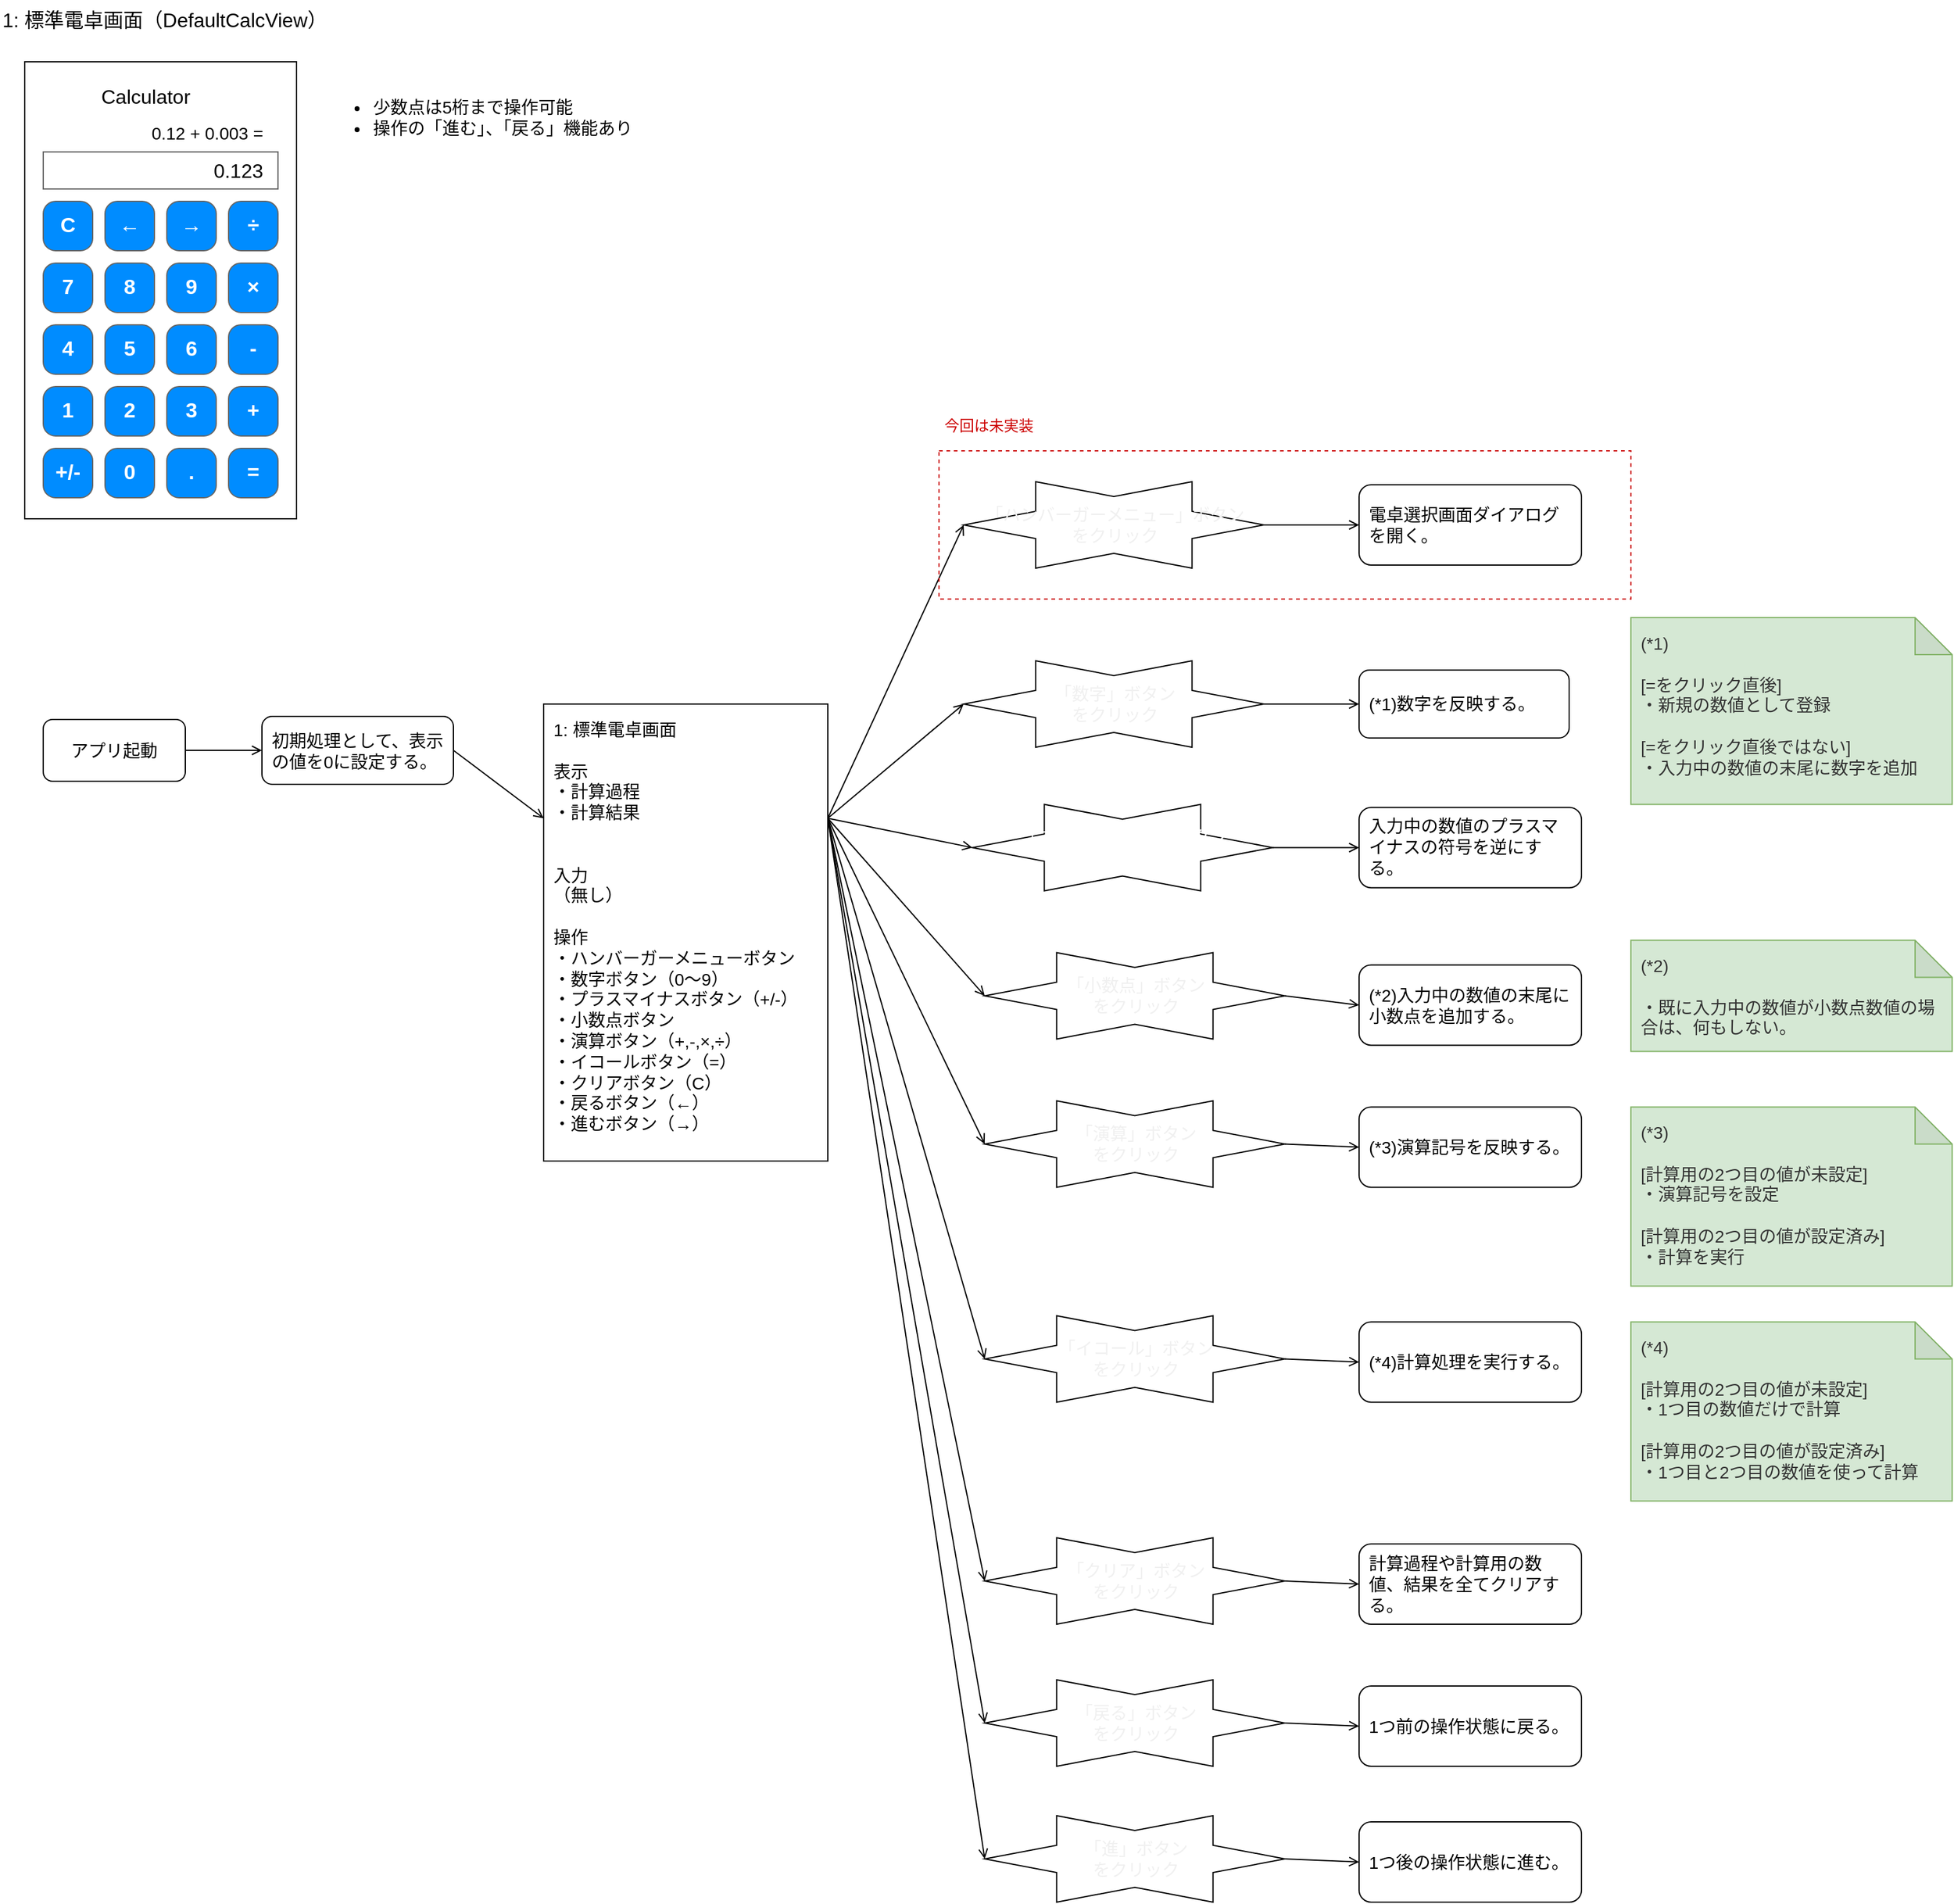 <mxfile>
    <diagram id="Mt2VS-fp84buWHTQqZdh" name="ページ1">
        <mxGraphModel dx="1993" dy="1133" grid="1" gridSize="10" guides="1" tooltips="1" connect="1" arrows="1" fold="1" page="1" pageScale="1" pageWidth="1654" pageHeight="1169" background="none" math="0" shadow="0">
            <root>
                <mxCell id="0"/>
                <mxCell id="1" parent="0"/>
                <mxCell id="3" value="1: 標準電卓画面（DefaultCalcView）" style="text;html=1;align=left;verticalAlign=top;whiteSpace=wrap;rounded=0;labelPosition=center;verticalLabelPosition=middle;fontSize=16;" parent="1" vertex="1">
                    <mxGeometry x="40" y="40" width="330" height="40" as="geometry"/>
                </mxCell>
                <mxCell id="4" value="C" style="strokeWidth=1;shadow=0;dashed=0;align=center;html=1;shape=mxgraph.mockup.buttons.button;strokeColor=#666666;fontColor=#ffffff;mainText=;buttonStyle=round;fontSize=17;fontStyle=1;fillColor=#008cff;whiteSpace=wrap;" parent="1" vertex="1">
                    <mxGeometry x="75" y="203" width="40" height="40" as="geometry"/>
                </mxCell>
                <mxCell id="5" value="←" style="strokeWidth=1;shadow=0;dashed=0;align=center;html=1;shape=mxgraph.mockup.buttons.button;strokeColor=#666666;fontColor=#ffffff;mainText=;buttonStyle=round;fontSize=17;fontStyle=1;fillColor=#008cff;whiteSpace=wrap;" parent="1" vertex="1">
                    <mxGeometry x="125" y="203" width="40" height="40" as="geometry"/>
                </mxCell>
                <mxCell id="6" value="→" style="strokeWidth=1;shadow=0;dashed=0;align=center;html=1;shape=mxgraph.mockup.buttons.button;strokeColor=#666666;fontColor=#ffffff;mainText=;buttonStyle=round;fontSize=17;fontStyle=1;fillColor=#008cff;whiteSpace=wrap;" parent="1" vertex="1">
                    <mxGeometry x="175" y="203" width="40" height="40" as="geometry"/>
                </mxCell>
                <mxCell id="7" value="÷" style="strokeWidth=1;shadow=0;dashed=0;align=center;html=1;shape=mxgraph.mockup.buttons.button;strokeColor=#666666;fontColor=#ffffff;mainText=;buttonStyle=round;fontSize=17;fontStyle=1;fillColor=#008cff;whiteSpace=wrap;" parent="1" vertex="1">
                    <mxGeometry x="225" y="203" width="40" height="40" as="geometry"/>
                </mxCell>
                <mxCell id="8" value="7" style="strokeWidth=1;shadow=0;dashed=0;align=center;html=1;shape=mxgraph.mockup.buttons.button;strokeColor=#666666;fontColor=#ffffff;mainText=;buttonStyle=round;fontSize=17;fontStyle=1;fillColor=#008cff;whiteSpace=wrap;" parent="1" vertex="1">
                    <mxGeometry x="75" y="253" width="40" height="40" as="geometry"/>
                </mxCell>
                <mxCell id="9" value="8" style="strokeWidth=1;shadow=0;dashed=0;align=center;html=1;shape=mxgraph.mockup.buttons.button;strokeColor=#666666;fontColor=#ffffff;mainText=;buttonStyle=round;fontSize=17;fontStyle=1;fillColor=#008cff;whiteSpace=wrap;" parent="1" vertex="1">
                    <mxGeometry x="125" y="253" width="40" height="40" as="geometry"/>
                </mxCell>
                <mxCell id="10" value="9" style="strokeWidth=1;shadow=0;dashed=0;align=center;html=1;shape=mxgraph.mockup.buttons.button;strokeColor=#666666;fontColor=#ffffff;mainText=;buttonStyle=round;fontSize=17;fontStyle=1;fillColor=#008cff;whiteSpace=wrap;" parent="1" vertex="1">
                    <mxGeometry x="175" y="253" width="40" height="40" as="geometry"/>
                </mxCell>
                <mxCell id="11" value="×" style="strokeWidth=1;shadow=0;dashed=0;align=center;html=1;shape=mxgraph.mockup.buttons.button;strokeColor=#666666;fontColor=#ffffff;mainText=;buttonStyle=round;fontSize=17;fontStyle=1;fillColor=#008cff;whiteSpace=wrap;" parent="1" vertex="1">
                    <mxGeometry x="225" y="253" width="40" height="40" as="geometry"/>
                </mxCell>
                <mxCell id="12" value="4" style="strokeWidth=1;shadow=0;dashed=0;align=center;html=1;shape=mxgraph.mockup.buttons.button;strokeColor=#666666;fontColor=#ffffff;mainText=;buttonStyle=round;fontSize=17;fontStyle=1;fillColor=#008cff;whiteSpace=wrap;" parent="1" vertex="1">
                    <mxGeometry x="75" y="303" width="40" height="40" as="geometry"/>
                </mxCell>
                <mxCell id="13" value="5" style="strokeWidth=1;shadow=0;dashed=0;align=center;html=1;shape=mxgraph.mockup.buttons.button;strokeColor=#666666;fontColor=#ffffff;mainText=;buttonStyle=round;fontSize=17;fontStyle=1;fillColor=#008cff;whiteSpace=wrap;" parent="1" vertex="1">
                    <mxGeometry x="125" y="303" width="40" height="40" as="geometry"/>
                </mxCell>
                <mxCell id="14" value="6" style="strokeWidth=1;shadow=0;dashed=0;align=center;html=1;shape=mxgraph.mockup.buttons.button;strokeColor=#666666;fontColor=#ffffff;mainText=;buttonStyle=round;fontSize=17;fontStyle=1;fillColor=#008cff;whiteSpace=wrap;" parent="1" vertex="1">
                    <mxGeometry x="175" y="303" width="40" height="40" as="geometry"/>
                </mxCell>
                <mxCell id="15" value="-" style="strokeWidth=1;shadow=0;dashed=0;align=center;html=1;shape=mxgraph.mockup.buttons.button;strokeColor=#666666;fontColor=#ffffff;mainText=;buttonStyle=round;fontSize=17;fontStyle=1;fillColor=#008cff;whiteSpace=wrap;" parent="1" vertex="1">
                    <mxGeometry x="225" y="303" width="40" height="40" as="geometry"/>
                </mxCell>
                <mxCell id="16" value="1" style="strokeWidth=1;shadow=0;dashed=0;align=center;html=1;shape=mxgraph.mockup.buttons.button;strokeColor=#666666;fontColor=#ffffff;mainText=;buttonStyle=round;fontSize=17;fontStyle=1;fillColor=#008cff;whiteSpace=wrap;" parent="1" vertex="1">
                    <mxGeometry x="75" y="353" width="40" height="40" as="geometry"/>
                </mxCell>
                <mxCell id="17" value="2" style="strokeWidth=1;shadow=0;dashed=0;align=center;html=1;shape=mxgraph.mockup.buttons.button;strokeColor=#666666;fontColor=#ffffff;mainText=;buttonStyle=round;fontSize=17;fontStyle=1;fillColor=#008cff;whiteSpace=wrap;" parent="1" vertex="1">
                    <mxGeometry x="125" y="353" width="40" height="40" as="geometry"/>
                </mxCell>
                <mxCell id="18" value="3" style="strokeWidth=1;shadow=0;dashed=0;align=center;html=1;shape=mxgraph.mockup.buttons.button;strokeColor=#666666;fontColor=#ffffff;mainText=;buttonStyle=round;fontSize=17;fontStyle=1;fillColor=#008cff;whiteSpace=wrap;" parent="1" vertex="1">
                    <mxGeometry x="175" y="353" width="40" height="40" as="geometry"/>
                </mxCell>
                <mxCell id="19" value="+" style="strokeWidth=1;shadow=0;dashed=0;align=center;html=1;shape=mxgraph.mockup.buttons.button;strokeColor=#666666;fontColor=#ffffff;mainText=;buttonStyle=round;fontSize=17;fontStyle=1;fillColor=#008cff;whiteSpace=wrap;" parent="1" vertex="1">
                    <mxGeometry x="225" y="353" width="40" height="40" as="geometry"/>
                </mxCell>
                <mxCell id="20" value="+/-" style="strokeWidth=1;shadow=0;dashed=0;align=center;html=1;shape=mxgraph.mockup.buttons.button;strokeColor=#666666;fontColor=#ffffff;mainText=;buttonStyle=round;fontSize=17;fontStyle=1;fillColor=#008cff;whiteSpace=wrap;" parent="1" vertex="1">
                    <mxGeometry x="75" y="403" width="40" height="40" as="geometry"/>
                </mxCell>
                <mxCell id="21" value="0" style="strokeWidth=1;shadow=0;dashed=0;align=center;html=1;shape=mxgraph.mockup.buttons.button;strokeColor=#666666;fontColor=#ffffff;mainText=;buttonStyle=round;fontSize=17;fontStyle=1;fillColor=#008cff;whiteSpace=wrap;" parent="1" vertex="1">
                    <mxGeometry x="125" y="403" width="40" height="40" as="geometry"/>
                </mxCell>
                <mxCell id="22" value="." style="strokeWidth=1;shadow=0;dashed=0;align=center;html=1;shape=mxgraph.mockup.buttons.button;strokeColor=#666666;fontColor=#ffffff;mainText=;buttonStyle=round;fontSize=17;fontStyle=1;fillColor=#008cff;whiteSpace=wrap;" parent="1" vertex="1">
                    <mxGeometry x="175" y="403" width="40" height="40" as="geometry"/>
                </mxCell>
                <mxCell id="23" value="=" style="strokeWidth=1;shadow=0;dashed=0;align=center;html=1;shape=mxgraph.mockup.buttons.button;strokeColor=#666666;fontColor=#ffffff;mainText=;buttonStyle=round;fontSize=17;fontStyle=1;fillColor=#008cff;whiteSpace=wrap;" parent="1" vertex="1">
                    <mxGeometry x="225" y="403" width="40" height="40" as="geometry"/>
                </mxCell>
                <mxCell id="25" value="" style="strokeWidth=1;shadow=0;dashed=0;align=right;html=1;shape=mxgraph.mockup.text.textBox;fontColor=#666666;align=left;fontSize=17;spacingLeft=4;spacingTop=-3;strokeColor=#666666;mainText=;labelPosition=center;verticalLabelPosition=middle;verticalAlign=middle;" parent="1" vertex="1">
                    <mxGeometry x="75" y="163" width="190" height="30" as="geometry"/>
                </mxCell>
                <mxCell id="27" value="0.123" style="text;html=1;strokeColor=none;fillColor=none;align=right;verticalAlign=middle;whiteSpace=wrap;rounded=0;fontSize=16;" parent="1" vertex="1">
                    <mxGeometry x="195" y="163" width="60" height="30" as="geometry"/>
                </mxCell>
                <mxCell id="28" value="Calculator" style="text;html=1;strokeColor=none;fillColor=none;align=left;verticalAlign=middle;whiteSpace=wrap;rounded=0;fontSize=16;" parent="1" vertex="1">
                    <mxGeometry x="120" y="103" width="100" height="30" as="geometry"/>
                </mxCell>
                <mxCell id="55" value="" style="dashed=0;shape=mxgraph.gmdl.preferences;strokeColor=none;fillColor=#FFFFFF;fontSize=16;" parent="1" vertex="1">
                    <mxGeometry x="78" y="110" width="24" height="16" as="geometry"/>
                </mxCell>
                <mxCell id="56" value="0.12 + 0.003 =" style="text;html=1;strokeColor=none;fillColor=none;align=right;verticalAlign=middle;whiteSpace=wrap;rounded=0;fontSize=14;" parent="1" vertex="1">
                    <mxGeometry x="115" y="133" width="140" height="30" as="geometry"/>
                </mxCell>
                <mxCell id="57" value="" style="rounded=0;whiteSpace=wrap;html=1;fontSize=14;fontColor=#000000;fillColor=none;" parent="1" vertex="1">
                    <mxGeometry x="60" y="90" width="220" height="370" as="geometry"/>
                </mxCell>
                <mxCell id="58" value="&lt;ul&gt;&lt;li&gt;少数点は5桁まで操作可能&lt;/li&gt;&lt;li&gt;操作の「進む」、「戻る」機能あり&lt;/li&gt;&lt;/ul&gt;" style="text;strokeColor=none;fillColor=none;html=1;whiteSpace=wrap;verticalAlign=top;overflow=hidden;fontSize=14;fontColor=default;" parent="1" vertex="1">
                    <mxGeometry x="300" y="98" width="320" height="82" as="geometry"/>
                </mxCell>
                <mxCell id="67" style="edgeStyle=none;html=1;exitX=1;exitY=0.5;exitDx=0;exitDy=0;entryX=0;entryY=0.5;entryDx=0;entryDy=0;fontSize=14;fontColor=default;endArrow=open;endFill=0;startSize=6;endSize=6;" parent="1" source="59" target="68" edge="1">
                    <mxGeometry relative="1" as="geometry"/>
                </mxCell>
                <mxCell id="59" value="アプリ起動" style="rounded=1;whiteSpace=wrap;html=1;fontSize=14;fillColor=none;" parent="1" vertex="1">
                    <mxGeometry x="75" y="622.5" width="115" height="50" as="geometry"/>
                </mxCell>
                <mxCell id="76" style="edgeStyle=none;html=1;exitX=1;exitY=0.25;exitDx=0;exitDy=0;entryX=0;entryY=0.5;entryDx=0;entryDy=0;entryPerimeter=0;fontSize=14;fontColor=#000000;endArrow=open;endFill=0;startSize=6;endSize=6;" parent="1" source="66" target="79" edge="1">
                    <mxGeometry relative="1" as="geometry">
                        <mxPoint x="842.1" y="700.163" as="targetPoint"/>
                    </mxGeometry>
                </mxCell>
                <mxCell id="81" style="edgeStyle=none;html=1;exitX=1;exitY=0.25;exitDx=0;exitDy=0;entryX=0;entryY=0.5;entryDx=0;entryDy=0;entryPerimeter=0;fontSize=14;fontColor=#000000;endArrow=open;endFill=0;startSize=6;endSize=6;" parent="1" source="66" target="80" edge="1">
                    <mxGeometry relative="1" as="geometry"/>
                </mxCell>
                <mxCell id="93" style="edgeStyle=none;html=1;exitX=1;exitY=0.25;exitDx=0;exitDy=0;entryX=0;entryY=0.5;entryDx=0;entryDy=0;entryPerimeter=0;fontSize=14;fontColor=#000000;endArrow=open;endFill=0;startSize=6;endSize=6;" parent="1" source="66" target="89" edge="1">
                    <mxGeometry relative="1" as="geometry"/>
                </mxCell>
                <mxCell id="97" style="edgeStyle=none;html=1;exitX=1;exitY=0.25;exitDx=0;exitDy=0;entryX=0;entryY=0.5;entryDx=0;entryDy=0;entryPerimeter=0;fontSize=14;fontColor=#000000;endArrow=open;endFill=0;startSize=6;endSize=6;" parent="1" source="66" target="94" edge="1">
                    <mxGeometry relative="1" as="geometry"/>
                </mxCell>
                <mxCell id="108" style="edgeStyle=none;html=1;exitX=1;exitY=0.25;exitDx=0;exitDy=0;entryX=0;entryY=0.5;entryDx=0;entryDy=0;entryPerimeter=0;fontSize=14;fontColor=#000000;endArrow=open;endFill=0;startSize=6;endSize=6;" parent="1" source="66" target="99" edge="1">
                    <mxGeometry relative="1" as="geometry"/>
                </mxCell>
                <mxCell id="109" style="edgeStyle=none;html=1;exitX=1;exitY=0.25;exitDx=0;exitDy=0;entryX=0;entryY=0.5;entryDx=0;entryDy=0;entryPerimeter=0;fontSize=14;fontColor=#000000;endArrow=open;endFill=0;startSize=6;endSize=6;" parent="1" source="66" target="101" edge="1">
                    <mxGeometry relative="1" as="geometry"/>
                </mxCell>
                <mxCell id="110" style="edgeStyle=none;html=1;exitX=1;exitY=0.25;exitDx=0;exitDy=0;entryX=0;entryY=0.5;entryDx=0;entryDy=0;entryPerimeter=0;fontSize=14;fontColor=#000000;endArrow=open;endFill=0;startSize=6;endSize=6;" parent="1" source="66" target="102" edge="1">
                    <mxGeometry relative="1" as="geometry"/>
                </mxCell>
                <mxCell id="66" value="1: 標準電卓画面&lt;br&gt;&lt;br&gt;表示&lt;br&gt;・計算過程&lt;br&gt;・計算結果&lt;br&gt;&lt;br&gt;&lt;br&gt;入力&lt;br&gt;（無し）&lt;br&gt;&lt;br&gt;操作&lt;br&gt;・ハンバーガーメニューボタン&lt;br&gt;・数字ボタン（0～9）&lt;br&gt;・プラスマイナスボタン（+/-）&lt;br&gt;・小数点ボタン&lt;br&gt;・演算ボタン（+,-,×,÷）&lt;br&gt;・イコールボタン（=）&lt;br&gt;・クリアボタン（C）&lt;br&gt;・戻るボタン（←）&lt;br&gt;・進むボタン（→）" style="rounded=0;whiteSpace=wrap;html=1;fontSize=14;fontColor=default;fillColor=none;align=left;verticalAlign=top;spacingLeft=0;spacing=8;" parent="1" vertex="1">
                    <mxGeometry x="480" y="610" width="230" height="370" as="geometry"/>
                </mxCell>
                <mxCell id="70" style="edgeStyle=none;html=1;exitX=1;exitY=0.5;exitDx=0;exitDy=0;entryX=0;entryY=0.25;entryDx=0;entryDy=0;fontSize=14;fontColor=default;endArrow=open;endFill=0;startSize=6;endSize=6;" parent="1" source="68" target="66" edge="1">
                    <mxGeometry relative="1" as="geometry"/>
                </mxCell>
                <mxCell id="68" value="初期処理として、表示の値を0に設定する。" style="rounded=1;whiteSpace=wrap;html=1;fontSize=14;fontColor=default;fillColor=none;align=left;spacing=8;" parent="1" vertex="1">
                    <mxGeometry x="252" y="620" width="155" height="55" as="geometry"/>
                </mxCell>
                <mxCell id="77" style="edgeStyle=none;html=1;exitX=1;exitY=0.5;exitDx=0;exitDy=0;exitPerimeter=0;entryX=0;entryY=0.5;entryDx=0;entryDy=0;fontSize=14;fontColor=#000000;endArrow=open;endFill=0;startSize=6;endSize=6;" parent="1" source="79" target="75" edge="1">
                    <mxGeometry relative="1" as="geometry">
                        <mxPoint x="969.6" y="596.562" as="sourcePoint"/>
                    </mxGeometry>
                </mxCell>
                <mxCell id="74" value="(*1)&lt;br&gt;&lt;br&gt;[=をクリック直後]&lt;br&gt;・新規の数値として登録&lt;br&gt;&lt;br&gt;[=をクリック直後ではない]&lt;br&gt;・入力中の数値の末尾に数字を追加" style="shape=note;whiteSpace=wrap;html=1;backgroundOutline=1;darkOpacity=0.05;fontSize=14;align=left;verticalAlign=top;fillColor=#d5e8d4;perimeterSpacing=0;spacing=8;strokeColor=#82b366;fontColor=#333333;" parent="1" vertex="1">
                    <mxGeometry x="1360" y="540" width="260" height="151.25" as="geometry"/>
                </mxCell>
                <mxCell id="75" value="(*1)数字を反映する。" style="rounded=1;whiteSpace=wrap;html=1;fontSize=14;fontColor=default;fillColor=none;align=left;spacing=8;" parent="1" vertex="1">
                    <mxGeometry x="1140" y="582.5" width="170" height="55" as="geometry"/>
                </mxCell>
                <mxCell id="79" value="&lt;span style=&quot;color: rgb(240, 240, 240);&quot;&gt;「数字」ボタン&lt;br&gt;をクリック&lt;/span&gt;" style="verticalLabelPosition=middle;verticalAlign=middle;html=1;shape=mxgraph.basic.6_point_star;fontSize=14;fontColor=#000000;fillColor=none;labelPosition=center;align=center;" parent="1" vertex="1">
                    <mxGeometry x="820" y="575" width="243" height="70" as="geometry"/>
                </mxCell>
                <mxCell id="83" style="edgeStyle=none;html=1;exitX=1;exitY=0.5;exitDx=0;exitDy=0;exitPerimeter=0;entryX=0;entryY=0.5;entryDx=0;entryDy=0;fontSize=14;fontColor=#000000;endArrow=open;endFill=0;startSize=6;endSize=6;" parent="1" source="80" target="82" edge="1">
                    <mxGeometry relative="1" as="geometry"/>
                </mxCell>
                <mxCell id="80" value="&lt;span style=&quot;&quot;&gt;「プラスマイナス」ボタン&lt;br&gt;をクリック&lt;/span&gt;" style="verticalLabelPosition=middle;verticalAlign=middle;html=1;shape=mxgraph.basic.6_point_star;fontSize=14;labelPosition=center;align=center;fillColor=none;fontColor=#FFFFFF;" parent="1" vertex="1">
                    <mxGeometry x="827" y="691.25" width="243" height="70" as="geometry"/>
                </mxCell>
                <mxCell id="82" value="入力中の数値のプラスマイナスの符号を逆にする。" style="rounded=1;whiteSpace=wrap;html=1;fontSize=14;fontColor=default;fillColor=none;align=left;spacing=8;" parent="1" vertex="1">
                    <mxGeometry x="1140" y="693.75" width="180" height="65" as="geometry"/>
                </mxCell>
                <mxCell id="84" value="&lt;span style=&quot;color: rgb(240, 240, 240);&quot;&gt;「小数点」ボタン&lt;br&gt;をクリック&lt;/span&gt;" style="verticalLabelPosition=middle;verticalAlign=middle;html=1;shape=mxgraph.basic.6_point_star;fontSize=14;fontColor=#000000;fillColor=none;labelPosition=center;align=center;" parent="1" vertex="1">
                    <mxGeometry x="837" y="811.25" width="243" height="70" as="geometry"/>
                </mxCell>
                <mxCell id="85" value="(*2)入力中の数値の末尾に小数点を追加する。" style="rounded=1;whiteSpace=wrap;html=1;fontSize=14;fontColor=default;fillColor=none;align=left;spacing=8;" parent="1" vertex="1">
                    <mxGeometry x="1140" y="821.25" width="180" height="65" as="geometry"/>
                </mxCell>
                <mxCell id="86" value="(*2)&lt;br&gt;&lt;br&gt;・既に入力中の数値が小数点数値の場合は、何もしない。" style="shape=note;whiteSpace=wrap;html=1;backgroundOutline=1;darkOpacity=0.05;fontSize=14;align=left;verticalAlign=top;fillColor=#d5e8d4;spacing=8;strokeColor=#82b366;fontColor=#333333;" parent="1" vertex="1">
                    <mxGeometry x="1360" y="801.25" width="260" height="90" as="geometry"/>
                </mxCell>
                <mxCell id="87" style="edgeStyle=none;html=1;exitX=1;exitY=0.25;exitDx=0;exitDy=0;entryX=0;entryY=0.5;entryDx=0;entryDy=0;entryPerimeter=0;fontSize=14;fontColor=#000000;endArrow=open;endFill=0;startSize=6;endSize=6;" parent="1" source="66" target="84" edge="1">
                    <mxGeometry relative="1" as="geometry">
                        <mxPoint x="720" y="707.5" as="sourcePoint"/>
                        <mxPoint x="837" y="795" as="targetPoint"/>
                    </mxGeometry>
                </mxCell>
                <mxCell id="88" style="edgeStyle=none;html=1;exitX=1;exitY=0.5;exitDx=0;exitDy=0;entryX=0;entryY=0.5;entryDx=0;entryDy=0;fontSize=14;fontColor=#000000;endArrow=open;endFill=0;startSize=6;endSize=6;exitPerimeter=0;" parent="1" source="84" target="85" edge="1">
                    <mxGeometry relative="1" as="geometry">
                        <mxPoint x="1063" y="881.25" as="sourcePoint"/>
                        <mxPoint x="1190" y="1088.75" as="targetPoint"/>
                    </mxGeometry>
                </mxCell>
                <mxCell id="92" style="edgeStyle=none;html=1;exitX=1;exitY=0.5;exitDx=0;exitDy=0;exitPerimeter=0;entryX=0;entryY=0.5;entryDx=0;entryDy=0;fontSize=14;fontColor=#000000;endArrow=open;endFill=0;startSize=6;endSize=6;" parent="1" source="89" target="90" edge="1">
                    <mxGeometry relative="1" as="geometry"/>
                </mxCell>
                <mxCell id="89" value="&lt;span style=&quot;color: rgb(240, 240, 240);&quot;&gt;「演算」ボタン&lt;br&gt;をクリック&lt;/span&gt;" style="verticalLabelPosition=middle;verticalAlign=middle;html=1;shape=mxgraph.basic.6_point_star;fontSize=14;fontColor=#000000;fillColor=none;labelPosition=center;align=center;" parent="1" vertex="1">
                    <mxGeometry x="837" y="931.25" width="243" height="70" as="geometry"/>
                </mxCell>
                <mxCell id="90" value="(*3)演算記号を反映する。" style="rounded=1;whiteSpace=wrap;html=1;fontSize=14;fontColor=default;fillColor=none;align=left;spacing=8;" parent="1" vertex="1">
                    <mxGeometry x="1140" y="936.25" width="180" height="65" as="geometry"/>
                </mxCell>
                <mxCell id="91" value="(*3)&lt;br&gt;&lt;br&gt;[計算用の2つ目の値が未設定]&lt;br&gt;・演算記号を設定&lt;br&gt;&lt;br&gt;[計算用の2つ目の値が設定済み]&lt;br&gt;・計算を実行" style="shape=note;whiteSpace=wrap;html=1;backgroundOutline=1;darkOpacity=0.05;fontSize=14;align=left;verticalAlign=top;fillColor=#d5e8d4;spacing=8;strokeColor=#82b366;fontColor=#333333;" parent="1" vertex="1">
                    <mxGeometry x="1360" y="936.25" width="260" height="145" as="geometry"/>
                </mxCell>
                <mxCell id="98" style="edgeStyle=none;html=1;exitX=1;exitY=0.5;exitDx=0;exitDy=0;exitPerimeter=0;entryX=0;entryY=0.5;entryDx=0;entryDy=0;fontSize=14;fontColor=#000000;endArrow=open;endFill=0;startSize=6;endSize=6;" parent="1" source="94" target="95" edge="1">
                    <mxGeometry relative="1" as="geometry"/>
                </mxCell>
                <mxCell id="94" value="&lt;span style=&quot;color: rgb(240, 240, 240);&quot;&gt;「イコール」ボタン&lt;br&gt;をクリック&lt;/span&gt;" style="verticalLabelPosition=middle;verticalAlign=middle;html=1;shape=mxgraph.basic.6_point_star;fontSize=14;fontColor=#000000;fillColor=none;labelPosition=center;align=center;" parent="1" vertex="1">
                    <mxGeometry x="837" y="1105.25" width="243" height="70" as="geometry"/>
                </mxCell>
                <mxCell id="95" value="(*4)計算処理を実行する。" style="rounded=1;whiteSpace=wrap;html=1;fontSize=14;fontColor=default;fillColor=none;align=left;spacing=8;" parent="1" vertex="1">
                    <mxGeometry x="1140" y="1110.25" width="180" height="65" as="geometry"/>
                </mxCell>
                <mxCell id="96" value="(*4)&lt;br&gt;&lt;br&gt;[計算用の2つ目の値が未設定]&lt;br&gt;・1つ目の数値だけで計算&lt;br&gt;&lt;br&gt;[計算用の2つ目の値が設定済み]&lt;br&gt;・1つ目と2つ目の数値を使って計算" style="shape=note;whiteSpace=wrap;html=1;backgroundOutline=1;darkOpacity=0.05;fontSize=14;align=left;verticalAlign=top;fillColor=#d5e8d4;spacing=8;strokeColor=#82b366;fontColor=#333333;" parent="1" vertex="1">
                    <mxGeometry x="1360" y="1110.25" width="260" height="145" as="geometry"/>
                </mxCell>
                <mxCell id="105" style="edgeStyle=none;html=1;exitX=1;exitY=0.5;exitDx=0;exitDy=0;exitPerimeter=0;entryX=0;entryY=0.5;entryDx=0;entryDy=0;fontSize=14;fontColor=#000000;endArrow=open;endFill=0;startSize=6;endSize=6;" parent="1" source="99" target="100" edge="1">
                    <mxGeometry relative="1" as="geometry"/>
                </mxCell>
                <mxCell id="99" value="&lt;span style=&quot;color: rgb(240, 240, 240);&quot;&gt;「クリア」ボタン&lt;br&gt;をクリック&lt;/span&gt;" style="verticalLabelPosition=middle;verticalAlign=middle;html=1;shape=mxgraph.basic.6_point_star;fontSize=14;fontColor=#000000;fillColor=none;labelPosition=center;align=center;" parent="1" vertex="1">
                    <mxGeometry x="837" y="1285" width="243" height="70" as="geometry"/>
                </mxCell>
                <mxCell id="100" value="計算過程や計算用の数値、結果を全てクリアする。" style="rounded=1;whiteSpace=wrap;html=1;fontSize=14;fontColor=default;fillColor=none;align=left;spacing=8;" parent="1" vertex="1">
                    <mxGeometry x="1140" y="1290" width="180" height="65" as="geometry"/>
                </mxCell>
                <mxCell id="106" style="edgeStyle=none;html=1;exitX=1;exitY=0.5;exitDx=0;exitDy=0;exitPerimeter=0;entryX=0;entryY=0.5;entryDx=0;entryDy=0;fontSize=14;fontColor=#000000;endArrow=open;endFill=0;startSize=6;endSize=6;" parent="1" source="101" target="103" edge="1">
                    <mxGeometry relative="1" as="geometry"/>
                </mxCell>
                <mxCell id="101" value="&lt;span style=&quot;color: rgb(240, 240, 240);&quot;&gt;「戻る」ボタン&lt;br&gt;をクリック&lt;/span&gt;" style="verticalLabelPosition=middle;verticalAlign=middle;html=1;shape=mxgraph.basic.6_point_star;fontSize=14;fontColor=#000000;fillColor=none;labelPosition=center;align=center;" parent="1" vertex="1">
                    <mxGeometry x="837" y="1400" width="243" height="70" as="geometry"/>
                </mxCell>
                <mxCell id="107" style="edgeStyle=none;html=1;exitX=1;exitY=0.5;exitDx=0;exitDy=0;exitPerimeter=0;entryX=0;entryY=0.5;entryDx=0;entryDy=0;fontSize=14;fontColor=#000000;endArrow=open;endFill=0;startSize=6;endSize=6;" parent="1" source="102" target="104" edge="1">
                    <mxGeometry relative="1" as="geometry"/>
                </mxCell>
                <mxCell id="102" value="&lt;span style=&quot;color: rgb(240, 240, 240);&quot;&gt;「進」ボタン&lt;br&gt;をクリック&lt;/span&gt;" style="verticalLabelPosition=middle;verticalAlign=middle;html=1;shape=mxgraph.basic.6_point_star;fontSize=14;fontColor=#000000;fillColor=none;labelPosition=center;align=center;" parent="1" vertex="1">
                    <mxGeometry x="837" y="1510" width="243" height="70" as="geometry"/>
                </mxCell>
                <mxCell id="103" value="1つ前の操作状態に戻る。" style="rounded=1;whiteSpace=wrap;html=1;fontSize=14;fontColor=default;fillColor=none;align=left;spacing=8;" parent="1" vertex="1">
                    <mxGeometry x="1140" y="1405" width="180" height="65" as="geometry"/>
                </mxCell>
                <mxCell id="104" value="1つ後の操作状態に進む。" style="rounded=1;whiteSpace=wrap;html=1;fontSize=14;fontColor=default;fillColor=none;align=left;spacing=8;" parent="1" vertex="1">
                    <mxGeometry x="1140" y="1515" width="180" height="65" as="geometry"/>
                </mxCell>
                <mxCell id="111" value="&lt;span style=&quot;color: rgb(240, 240, 240);&quot;&gt;「ハンバーガーメニュー」ボタン&lt;br&gt;をクリック&lt;/span&gt;" style="verticalLabelPosition=middle;verticalAlign=middle;html=1;shape=mxgraph.basic.6_point_star;fontSize=14;fontColor=#000000;fillColor=none;labelPosition=center;align=center;" parent="1" vertex="1">
                    <mxGeometry x="820" y="430" width="243" height="70" as="geometry"/>
                </mxCell>
                <mxCell id="112" style="edgeStyle=none;html=1;exitX=1;exitY=0.25;exitDx=0;exitDy=0;entryX=0;entryY=0.5;entryDx=0;entryDy=0;entryPerimeter=0;fontSize=14;fontColor=#000000;endArrow=open;endFill=0;startSize=6;endSize=6;" parent="1" source="66" target="111" edge="1">
                    <mxGeometry relative="1" as="geometry">
                        <mxPoint x="820" y="560" as="targetPoint"/>
                        <mxPoint x="710" y="652.5" as="sourcePoint"/>
                    </mxGeometry>
                </mxCell>
                <mxCell id="113" value="電卓選択画面ダイアログを開く。" style="rounded=1;whiteSpace=wrap;html=1;fontSize=14;fontColor=default;fillColor=none;align=left;spacing=8;" parent="1" vertex="1">
                    <mxGeometry x="1140" y="432.5" width="180" height="65" as="geometry"/>
                </mxCell>
                <mxCell id="115" style="edgeStyle=none;html=1;exitX=1;exitY=0.5;exitDx=0;exitDy=0;exitPerimeter=0;entryX=0;entryY=0.5;entryDx=0;entryDy=0;fontSize=14;fontColor=#000000;endArrow=open;endFill=0;startSize=6;endSize=6;" parent="1" source="111" target="113" edge="1">
                    <mxGeometry relative="1" as="geometry">
                        <mxPoint x="1073" y="620" as="sourcePoint"/>
                        <mxPoint x="1150" y="620" as="targetPoint"/>
                    </mxGeometry>
                </mxCell>
                <mxCell id="116" value="" style="rounded=0;whiteSpace=wrap;html=1;dashed=1;fillColor=none;strokeColor=#CC0000;" parent="1" vertex="1">
                    <mxGeometry x="800" y="405" width="560" height="120" as="geometry"/>
                </mxCell>
                <mxCell id="118" value="今回は未実装" style="text;html=1;align=center;verticalAlign=middle;resizable=0;points=[];autosize=1;strokeColor=none;fillColor=none;fontColor=#CC0000;" parent="1" vertex="1">
                    <mxGeometry x="790" y="370" width="100" height="30" as="geometry"/>
                </mxCell>
            </root>
        </mxGraphModel>
    </diagram>
</mxfile>